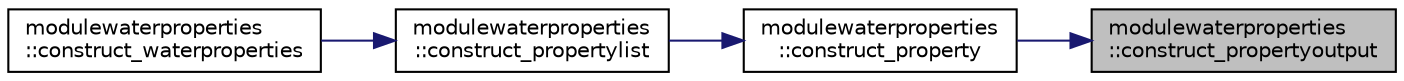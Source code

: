 digraph "modulewaterproperties::construct_propertyoutput"
{
 // LATEX_PDF_SIZE
  edge [fontname="Helvetica",fontsize="10",labelfontname="Helvetica",labelfontsize="10"];
  node [fontname="Helvetica",fontsize="10",shape=record];
  rankdir="RL";
  Node1 [label="modulewaterproperties\l::construct_propertyoutput",height=0.2,width=0.4,color="black", fillcolor="grey75", style="filled", fontcolor="black",tooltip=" "];
  Node1 -> Node2 [dir="back",color="midnightblue",fontsize="10",style="solid"];
  Node2 [label="modulewaterproperties\l::construct_property",height=0.2,width=0.4,color="black", fillcolor="white", style="filled",URL="$namespacemodulewaterproperties.html#a87d8b877e916e4ea3318d7d568732d12",tooltip=" "];
  Node2 -> Node3 [dir="back",color="midnightblue",fontsize="10",style="solid"];
  Node3 [label="modulewaterproperties\l::construct_propertylist",height=0.2,width=0.4,color="black", fillcolor="white", style="filled",URL="$namespacemodulewaterproperties.html#a4eb6420a0cc772838269f9aed6c4394e",tooltip=" "];
  Node3 -> Node4 [dir="back",color="midnightblue",fontsize="10",style="solid"];
  Node4 [label="modulewaterproperties\l::construct_waterproperties",height=0.2,width=0.4,color="black", fillcolor="white", style="filled",URL="$namespacemodulewaterproperties.html#abdc50448d524670a6f3f7c9901324efc",tooltip=" "];
}
